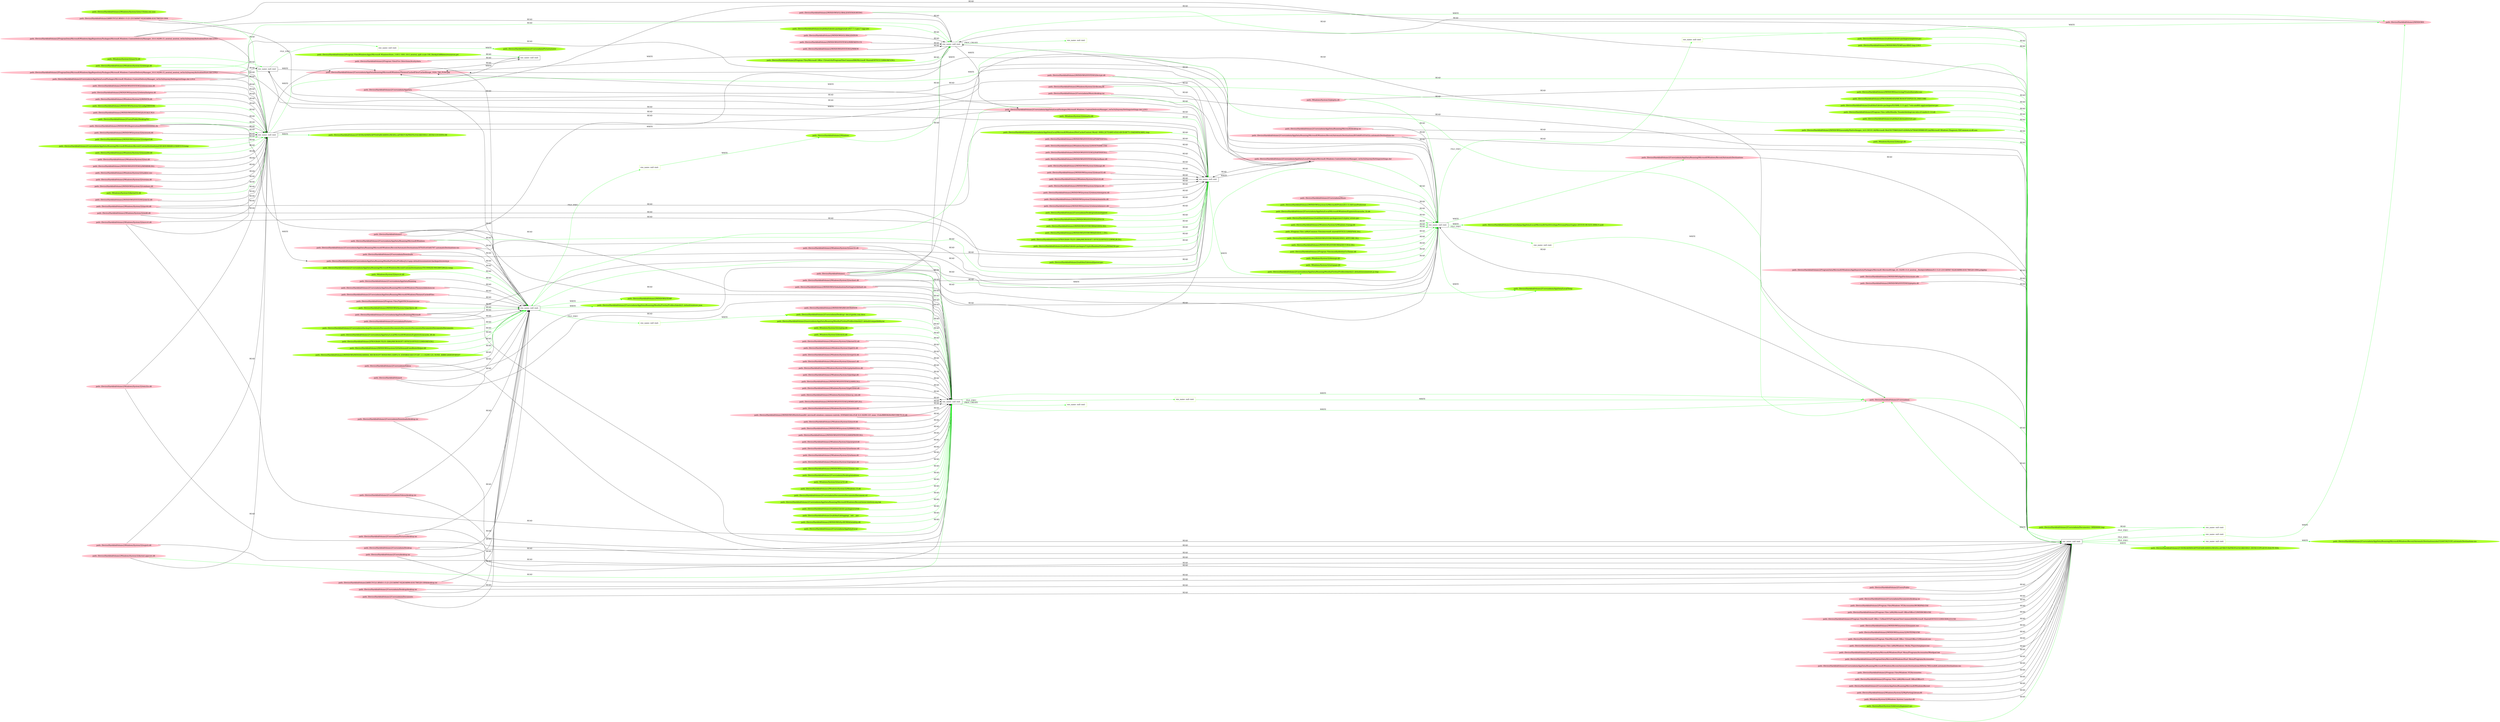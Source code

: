 digraph {
	rankdir=LR
	42 [label="exe_name: null cmd: " color=black shape=box style=solid]
	366 [label="exe_name: null cmd: " color=greenyellow shape=box style=solid]
	42 -> 366 [label=FILE_EXEC color=green]
	16 [label="exe_name: null cmd: " color=black shape=box style=solid]
	391 [label="exe_name: null cmd: " color=greenyellow shape=box style=solid]
	16 -> 391 [label=FILE_EXEC color=green]
	0 [label="exe_name: null cmd: " color=black shape=box style=solid]
	417 [label="exe_name: null cmd: " color=greenyellow shape=box style=solid]
	0 -> 417 [label=FILE_EXEC color=green]
	0 [label="exe_name: null cmd: " color=black shape=box style=solid]
	421 [label="exe_name: null cmd: " color=greenyellow shape=box style=solid]
	0 -> 421 [label=FILE_EXEC color=green]
	0 [label="exe_name: null cmd: " color=black shape=box style=solid]
	427 [label="exe_name: null cmd: " color=greenyellow shape=box style=solid]
	0 -> 427 [label=FILE_EXEC color=green]
	28 [label="exe_name: null cmd: " color=black shape=box style=solid]
	441 [label="exe_name: null cmd: " color=greenyellow shape=box style=solid]
	28 -> 441 [label=FILE_EXEC color=green]
	28 [label="exe_name: null cmd: " color=black shape=box style=solid]
	443 [label="exe_name: null cmd: " color=greenyellow shape=box style=solid]
	28 -> 443 [label=FILE_EXEC color=green]
	30 [label="exe_name: null cmd: " color=black shape=box style=solid]
	449 [label="exe_name: null cmd: " color=greenyellow shape=box style=solid]
	30 -> 449 [label=FILE_EXEC color=green]
	30 [label="exe_name: null cmd: " color=black shape=box style=solid]
	457 [label="exe_name: null cmd: " color=greenyellow shape=box style=solid]
	30 -> 457 [label=FILE_EXEC color=green]
	11 [label="exe_name: null cmd: " color=black shape=box style=solid]
	182 [label="path: /Device/HarddiskVolume2/Users/admin/AppData/Roaming/Mozilla/Firefox/Profiles/j1y1apqs.default/sessionstore-backups/recovery.js" color=pink shape=oval style=filled]
	11 -> 182 [label=WRITE color=black]
	121 [label="path: /Device/HarddiskVolume2/Program Files/Five Directions/Acuity/data" color=pink shape=oval style=filled]
	33 [label="exe_name: null cmd: " color=black shape=box style=solid]
	121 -> 33 [label=READ color=black]
	33 [label="exe_name: null cmd: " color=black shape=box style=solid]
	247 [label="path: /Device/HarddiskVolume2/Users/admin/AppData/Roaming/Microsoft/Windows/Themes/CachedFiles/CachedImage_1024_768_POS4.jpg" color=pink shape=oval style=filled]
	33 -> 247 [label=WRITE color=black]
	247 [label="path: /Device/HarddiskVolume2/Users/admin/AppData/Roaming/Microsoft/Windows/Themes/CachedFiles/CachedImage_1024_768_POS4.jpg" color=pink shape=oval style=filled]
	33 [label="exe_name: null cmd: " color=black shape=box style=solid]
	247 -> 33 [label=READ color=black]
	310 [label="path: /Device/HarddiskVolume2/Users/desktop.ini" color=pink shape=oval style=filled]
	28 [label="exe_name: null cmd: " color=black shape=box style=solid]
	310 -> 28 [label=READ color=black]
	270 [label="path: /Device/HarddiskVolume2/Users/admin/AppData" color=pink shape=oval style=filled]
	28 [label="exe_name: null cmd: " color=black shape=box style=solid]
	270 -> 28 [label=READ color=black]
	348 [label="path: /Device/HarddiskVolume2/Users/admin" color=pink shape=oval style=filled]
	0 [label="exe_name: null cmd: " color=black shape=box style=solid]
	348 -> 0 [label=READ color=green]
	216 [label="path: /Device/HarddiskVolume2/Users/admin/AppData/Roaming/Microsoft" color=pink shape=oval style=filled]
	28 [label="exe_name: null cmd: " color=black shape=box style=solid]
	216 -> 28 [label=READ color=black]
	298 [label="path: /Device/HarddiskVolume2/Users/admin/AppData/Roaming" color=pink shape=oval style=filled]
	28 [label="exe_name: null cmd: " color=black shape=box style=solid]
	298 -> 28 [label=READ color=black]
	274 [label="path: /Device/HarddiskVolume2/Users/admin/AppData/Roaming/Microsoft/Windows" color=pink shape=oval style=filled]
	28 [label="exe_name: null cmd: " color=black shape=box style=solid]
	274 -> 28 [label=READ color=black]
	92 [label="path: /Device/HarddiskVolume2/Users/admin/AppData/Roaming/Microsoft/Windows/Themes/slideshow.ini" color=pink shape=oval style=filled]
	28 [label="exe_name: null cmd: " color=black shape=box style=solid]
	92 -> 28 [label=READ color=black]
	286 [label="path: /Device/HarddiskVolume2/Users/admin/AppData/Roaming/Microsoft/Windows/Themes/CachedFiles" color=pink shape=oval style=filled]
	28 [label="exe_name: null cmd: " color=black shape=box style=solid]
	286 -> 28 [label=READ color=black]
	280 [label="path: /Device/HarddiskVolume2/$RECYCLE.BIN/S-1-5-21-231540947-922634896-4161786520-1004/desktop.ini" color=pink shape=oval style=filled]
	28 [label="exe_name: null cmd: " color=black shape=box style=solid]
	280 -> 28 [label=READ color=black]
	182 [label="path: /Device/HarddiskVolume2/Users/admin/AppData/Roaming/Mozilla/Firefox/Profiles/j1y1apqs.default/sessionstore-backups/recovery.js" color=pink shape=oval style=filled]
	28 [label="exe_name: null cmd: " color=black shape=box style=solid]
	182 -> 28 [label=READ color=black]
	247 [label="path: /Device/HarddiskVolume2/Users/admin/AppData/Roaming/Microsoft/Windows/Themes/CachedFiles/CachedImage_1024_768_POS4.jpg" color=pink shape=oval style=filled]
	28 [label="exe_name: null cmd: " color=black shape=box style=solid]
	247 -> 28 [label=READ color=black]
	169 [label="path: /Device/HarddiskVolume2/Program Files/TightVNC/tvnserver.exe" color=pink shape=oval style=filled]
	28 [label="exe_name: null cmd: " color=black shape=box style=solid]
	169 -> 28 [label=READ color=black]
	305 [label="path: /Device/HarddiskVolume2/Users/admin/AppData/Roaming/Microsoft/Windows/Recent/AutomaticDestinations/5f7b5f1e01b83767.automaticDestinations-ms" color=pink shape=oval style=filled]
	28 [label="exe_name: null cmd: " color=black shape=box style=solid]
	305 -> 28 [label=READ color=black]
	11 [label="exe_name: null cmd: " color=black shape=box style=solid]
	247 [label="path: /Device/HarddiskVolume2/Users/admin/AppData/Roaming/Microsoft/Windows/Themes/CachedFiles/CachedImage_1024_768_POS4.jpg" color=pink shape=oval style=filled]
	11 -> 247 [label=WRITE color=black]
	313 [label="path: /Device/HarddiskVolume2" color=pink shape=oval style=filled]
	30 [label="exe_name: null cmd: " color=black shape=box style=solid]
	313 -> 30 [label=READ color=black]
	348 [label="path: /Device/HarddiskVolume2/Users/admin" color=pink shape=oval style=filled]
	30 [label="exe_name: null cmd: " color=black shape=box style=solid]
	348 -> 30 [label=READ color=black]
	270 [label="path: /Device/HarddiskVolume2/Users/admin/AppData" color=pink shape=oval style=filled]
	30 [label="exe_name: null cmd: " color=black shape=box style=solid]
	270 -> 30 [label=READ color=black]
	213 [label="path: /Device/HarddiskVolume2/Users/admin/AppData/Roaming/Microsoft/desktop.ini" color=pink shape=oval style=filled]
	30 [label="exe_name: null cmd: " color=black shape=box style=solid]
	213 -> 30 [label=READ color=black]
	216 [label="path: /Device/HarddiskVolume2/Users/admin/AppData/Roaming/Microsoft" color=pink shape=oval style=filled]
	30 [label="exe_name: null cmd: " color=black shape=box style=solid]
	216 -> 30 [label=READ color=black]
	189 [label="path: /Device/HarddiskVolume2/$RECYCLE.BIN/S-1-5-21-231540947-922634896-4161786520-1004" color=pink shape=oval style=filled]
	30 [label="exe_name: null cmd: " color=black shape=box style=solid]
	189 -> 30 [label=READ color=black]
	208 [label="path: /Device/HarddiskVolume2/Users/admin/AppData/Roaming/Microsoft/Windows/Recent/AutomaticDestinations/f01b4d95cf55d32a.automaticDestinations-ms" color=pink shape=oval style=filled]
	30 [label="exe_name: null cmd: " color=black shape=box style=solid]
	208 -> 30 [label=READ color=black]
	162 [label="path: /Device/HarddiskVolume2/Users/admin/Downloads" color=pink shape=oval style=filled]
	30 [label="exe_name: null cmd: " color=black shape=box style=solid]
	162 -> 30 [label=READ color=black]
	350 [label="path: /Device/HarddiskVolume2/Users/admin/Videos" color=pink shape=oval style=filled]
	30 [label="exe_name: null cmd: " color=black shape=box style=solid]
	350 -> 30 [label=READ color=black]
	294 [label="path: /Device/HarddiskVolume2/Users/admin/Music" color=pink shape=oval style=filled]
	30 [label="exe_name: null cmd: " color=black shape=box style=solid]
	294 -> 30 [label=READ color=black]
	305 [label="path: /Device/HarddiskVolume2/Users/admin/AppData/Roaming/Microsoft/Windows/Recent/AutomaticDestinations/5f7b5f1e01b83767.automaticDestinations-ms" color=pink shape=oval style=filled]
	30 [label="exe_name: null cmd: " color=black shape=box style=solid]
	305 -> 30 [label=READ color=black]
	30 [label="exe_name: null cmd: " color=black shape=box style=solid]
	247 [label="path: /Device/HarddiskVolume2/Users/admin/AppData/Roaming/Microsoft/Windows/Themes/CachedFiles/CachedImage_1024_768_POS4.jpg" color=pink shape=oval style=filled]
	30 -> 247 [label=WRITE color=black]
	38 [label="exe_name: null cmd: " color=black shape=box style=solid]
	247 [label="path: /Device/HarddiskVolume2/Users/admin/AppData/Roaming/Microsoft/Windows/Themes/CachedFiles/CachedImage_1024_768_POS4.jpg" color=pink shape=oval style=filled]
	38 -> 247 [label=WRITE color=black]
	13 [label="exe_name: null cmd: " color=black shape=box style=solid]
	247 [label="path: /Device/HarddiskVolume2/Users/admin/AppData/Roaming/Microsoft/Windows/Themes/CachedFiles/CachedImage_1024_768_POS4.jpg" color=pink shape=oval style=filled]
	13 -> 247 [label=WRITE color=black]
	17 [label="path: /Device/HarddiskVolume2/ProgramData/Microsoft/Windows/AppRepository/Packages/Microsoft.MicrosoftEdge_41.16299.15.0_neutral__8wekyb3d8bbwe/S-1-5-21-231540947-922634896-4161786520-1004.pckgdep" color=pink shape=oval style=filled]
	0 [label="exe_name: null cmd: " color=black shape=box style=solid]
	17 -> 0 [label=READ color=black]
	48 [label="path: /Device/HarddiskVolume2/WINDOWS/AppPatch/sysmain.sdb" color=pink shape=oval style=filled]
	0 [label="exe_name: null cmd: " color=black shape=box style=solid]
	48 -> 0 [label=READ color=black]
	128 [label="path: /Device/HarddiskVolume2/WINDOWS/SYSTEM32/ploptin.dll" color=pink shape=oval style=filled]
	0 [label="exe_name: null cmd: " color=black shape=box style=solid]
	128 -> 0 [label=READ color=black]
	3 [label="path: /Windows/System32/ploptin.dll" color=pink shape=oval style=filled]
	0 [label="exe_name: null cmd: " color=black shape=box style=solid]
	3 -> 0 [label=READ color=black]
	307 [label="path: /Device/HarddiskVolume1" color=pink shape=oval style=filled]
	13 [label="exe_name: null cmd: " color=black shape=box style=solid]
	307 -> 13 [label=READ color=black]
	313 [label="path: /Device/HarddiskVolume2" color=pink shape=oval style=filled]
	13 [label="exe_name: null cmd: " color=black shape=box style=solid]
	313 -> 13 [label=READ color=black]
	202 [label="path: /Device/HarddiskVolume2/WINDOWS" color=pink shape=oval style=filled]
	13 [label="exe_name: null cmd: " color=black shape=box style=solid]
	202 -> 13 [label=READ color=black]
	91 [label="path: /Device/HarddiskVolume2/WINDOWS/SYSTEM32/PNRPNSP.DLL" color=pink shape=oval style=filled]
	38 [label="exe_name: null cmd: " color=black shape=box style=solid]
	91 -> 38 [label=READ color=black]
	58 [label="path: /Device/HarddiskVolume2/Windows/System32/HOSTNAME.EXE" color=pink shape=oval style=filled]
	38 [label="exe_name: null cmd: " color=black shape=box style=solid]
	58 -> 38 [label=READ color=black]
	60 [label="path: /Device/HarddiskVolume2/WINDOWS/system32/mswsock.dll" color=pink shape=oval style=filled]
	11 [label="exe_name: null cmd: " color=black shape=box style=solid]
	60 -> 11 [label=READ color=black]
	83 [label="path: /Device/HarddiskVolume2/WINDOWS/SYSTEM32/NAPINSP.DLL" color=pink shape=oval style=filled]
	38 [label="exe_name: null cmd: " color=black shape=box style=solid]
	83 -> 38 [label=READ color=black]
	179 [label="path: /Device/HarddiskVolume2/WINDOWS/SYSTEM32/LOCALE.NLS" color=pink shape=oval style=filled]
	11 [label="exe_name: null cmd: " color=black shape=box style=solid]
	179 -> 11 [label=READ color=black]
	188 [label="path: /Device/HarddiskVolume2/WINDOWS/SYSTEM32/kernelbase.dll" color=pink shape=oval style=filled]
	38 [label="exe_name: null cmd: " color=black shape=box style=solid]
	188 -> 38 [label=READ color=black]
	195 [label="path: /Device/HarddiskVolume2/Windows/System32/rpcrt4.dll" color=pink shape=oval style=filled]
	38 [label="exe_name: null cmd: " color=black shape=box style=solid]
	195 -> 38 [label=READ color=black]
	299 [label="path: /Device/HarddiskVolume2/Windows/System32/msvcrt.dll" color=pink shape=oval style=filled]
	38 [label="exe_name: null cmd: " color=black shape=box style=solid]
	299 -> 38 [label=READ color=black]
	337 [label="path: /Device/HarddiskVolume2/Windows/System32/ntdll.dll" color=pink shape=oval style=filled]
	11 [label="exe_name: null cmd: " color=black shape=box style=solid]
	337 -> 11 [label=READ color=black]
	55 [label="path: /Device/HarddiskVolume2/Windows/System32/nsi.dll" color=pink shape=oval style=filled]
	11 [label="exe_name: null cmd: " color=black shape=box style=solid]
	55 -> 11 [label=READ color=black]
	57 [label="path: /Device/HarddiskVolume2/WINDOWS/SYSTEM32/WINRNR.DLL" color=pink shape=oval style=filled]
	11 [label="exe_name: null cmd: " color=black shape=box style=solid]
	57 -> 11 [label=READ color=black]
	78 [label="path: /Device/HarddiskVolume2/WINDOWS/System32/dnsapi.dll" color=pink shape=oval style=filled]
	38 [label="exe_name: null cmd: " color=black shape=box style=solid]
	78 -> 38 [label=READ color=black]
	125 [label="path: /Device/HarddiskVolume2/WINDOWS/GLOBALIZATION" color=pink shape=oval style=filled]
	13 [label="exe_name: null cmd: " color=black shape=box style=solid]
	125 -> 13 [label=READ color=black]
	153 [label="path: /Device/HarddiskVolume2/WINDOWS/GLOBALIZATION/SORTING" color=pink shape=oval style=filled]
	13 [label="exe_name: null cmd: " color=black shape=box style=solid]
	153 -> 13 [label=READ color=black]
	265 [label="path: /Device/HarddiskVolume2/WINDOWS/REGISTRATION" color=pink shape=oval style=filled]
	16 [label="exe_name: null cmd: " color=black shape=box style=solid]
	265 -> 16 [label=READ color=green]
	139 [label="path: /Device/HarddiskVolume2/WINDOWS/SYSTEM32/WBEM/EN-US" color=pink shape=oval style=filled]
	13 [label="exe_name: null cmd: " color=black shape=box style=solid]
	139 -> 13 [label=READ color=black]
	155 [label="path: /Device/HarddiskVolume2/WINDOWS/SYSTEM32/WBEM" color=pink shape=oval style=filled]
	13 [label="exe_name: null cmd: " color=black shape=box style=solid]
	155 -> 13 [label=READ color=black]
	10 [label="path: /Device/HarddiskVolume2/Windows/System32/tasklist.exe" color=pink shape=oval style=filled]
	11 [label="exe_name: null cmd: " color=black shape=box style=solid]
	10 -> 11 [label=READ color=black]
	337 [label="path: /Device/HarddiskVolume2/Windows/System32/ntdll.dll" color=pink shape=oval style=filled]
	38 [label="exe_name: null cmd: " color=black shape=box style=solid]
	337 -> 38 [label=READ color=black]
	167 [label="path: /Device/HarddiskVolume2/Windows/System32/user32.dll" color=pink shape=oval style=filled]
	38 [label="exe_name: null cmd: " color=black shape=box style=solid]
	167 -> 38 [label=READ color=black]
	193 [label="path: /Device/HarddiskVolume2/Windows/System32/sechost.dll" color=pink shape=oval style=filled]
	38 [label="exe_name: null cmd: " color=black shape=box style=solid]
	193 -> 38 [label=READ color=black]
	195 [label="path: /Device/HarddiskVolume2/Windows/System32/rpcrt4.dll" color=pink shape=oval style=filled]
	11 [label="exe_name: null cmd: " color=black shape=box style=solid]
	195 -> 11 [label=READ color=black]
	299 [label="path: /Device/HarddiskVolume2/Windows/System32/msvcrt.dll" color=pink shape=oval style=filled]
	11 [label="exe_name: null cmd: " color=black shape=box style=solid]
	299 -> 11 [label=READ color=black]
	44 [label="path: /Device/HarddiskVolume2/WINDOWS/system32/oleaut32.dll" color=pink shape=oval style=filled]
	38 [label="exe_name: null cmd: " color=black shape=box style=solid]
	44 -> 38 [label=READ color=black]
	329 [label="path: /Device/HarddiskVolume2/Windows/System32/win32u.dll" color=pink shape=oval style=filled]
	11 [label="exe_name: null cmd: " color=black shape=box style=solid]
	329 -> 11 [label=READ color=black]
	73 [label="path: /Device/HarddiskVolume2/Windows/System32/version.dll" color=pink shape=oval style=filled]
	11 [label="exe_name: null cmd: " color=black shape=box style=solid]
	73 -> 11 [label=READ color=black]
	302 [label="path: /Device/HarddiskVolume2/WINDOWS/system32/combase.dll" color=pink shape=oval style=filled]
	11 [label="exe_name: null cmd: " color=black shape=box style=solid]
	302 -> 11 [label=READ color=black]
	370 [label="path: /Device/HarddiskVolume2/Windows/System32/shlwapi.dll" color=greenyellow shape=oval style=filled]
	13 [label="exe_name: null cmd: " color=black shape=box style=solid]
	370 -> 13 [label=READ color=green]
	94 [label="path: /Device/HarddiskVolume2/Windows/System32/srvcli.dll" color=pink shape=oval style=filled]
	38 [label="exe_name: null cmd: " color=black shape=box style=solid]
	94 -> 38 [label=READ color=black]
	101 [label="path: /Device/HarddiskVolume2/WINDOWS/system32/rpcss.dll" color=pink shape=oval style=filled]
	38 [label="exe_name: null cmd: " color=black shape=box style=solid]
	101 -> 38 [label=READ color=black]
	327 [label="path: /Device/HarddiskVolume2/Windows/System32/sspicli.dll" color=pink shape=oval style=filled]
	11 [label="exe_name: null cmd: " color=black shape=box style=solid]
	327 -> 11 [label=READ color=black]
	332 [label="path: /Device/HarddiskVolume2/WINDOWS/SYSTEM32/ole32.dll" color=pink shape=oval style=filled]
	11 [label="exe_name: null cmd: " color=black shape=box style=solid]
	332 -> 11 [label=READ color=black]
	335 [label="path: /Device/HarddiskVolume2/WINDOWS/Globalization/Sorting/sortdefault.nls" color=pink shape=oval style=filled]
	38 [label="exe_name: null cmd: " color=black shape=box style=solid]
	335 -> 38 [label=READ color=black]
	98 [label="path: /Device/HarddiskVolume2/WINDOWS/system32/wbem/wbemprox.dll" color=pink shape=oval style=filled]
	38 [label="exe_name: null cmd: " color=black shape=box style=solid]
	98 -> 38 [label=READ color=black]
	8 [label="path: /Device/HarddiskVolume2/Windows/System32/kernel.appcore.dll" color=pink shape=oval style=filled]
	11 [label="exe_name: null cmd: " color=black shape=box style=solid]
	8 -> 11 [label=READ color=black]
	35 [label="path: /Device/HarddiskVolume2/WINDOWS/SYSTEM32/wbemcomn.dll" color=pink shape=oval style=filled]
	11 [label="exe_name: null cmd: " color=black shape=box style=solid]
	35 -> 11 [label=READ color=black]
	61 [label="path: /Device/HarddiskVolume2/WINDOWS/SYSTEM32/bcrypt.dll" color=pink shape=oval style=filled]
	38 [label="exe_name: null cmd: " color=black shape=box style=solid]
	61 -> 38 [label=READ color=black]
	80 [label="path: /Device/HarddiskVolume2/Windows/System32/clbcatq.dll" color=pink shape=oval style=filled]
	0 [label="exe_name: null cmd: " color=black shape=box style=solid]
	80 -> 0 [label=READ color=green]
	80 [label="path: /Device/HarddiskVolume2/Windows/System32/clbcatq.dll" color=pink shape=oval style=filled]
	38 [label="exe_name: null cmd: " color=black shape=box style=solid]
	80 -> 38 [label=READ color=black]
	325 [label="path: /Device/HarddiskVolume2/WINDOWS/Registration/R00000000000d.clb" color=pink shape=oval style=filled]
	11 [label="exe_name: null cmd: " color=black shape=box style=solid]
	325 -> 11 [label=READ color=black]
	36 [label="path: /Device/HarddiskVolume2/WINDOWS/system32/wbem/wmiutils.dll" color=pink shape=oval style=filled]
	38 [label="exe_name: null cmd: " color=black shape=box style=solid]
	36 -> 38 [label=READ color=black]
	40 [label="path: /Device/HarddiskVolume2/WINDOWS/system32/wbem/wbemsvc.dll" color=pink shape=oval style=filled]
	38 [label="exe_name: null cmd: " color=black shape=box style=solid]
	40 -> 38 [label=READ color=black]
	71 [label="path: /Device/HarddiskVolume2/WINDOWS/system32/wbem/fastprox.dll" color=pink shape=oval style=filled]
	11 [label="exe_name: null cmd: " color=black shape=box style=solid]
	71 -> 11 [label=READ color=black]
	174 [label="path: /Device/HarddiskVolume2/Windows/System32/WINSTA.dll" color=pink shape=oval style=filled]
	11 [label="exe_name: null cmd: " color=black shape=box style=solid]
	174 -> 11 [label=READ color=black]
	276 [label="path: /Device/HarddiskVolume2/ProgramData/Microsoft/Windows/AppRepository/Packages/Microsoft.Windows.ContentDeliveryManager_10.0.16299.15_neutral_neutral_cw5n1h2txyewy/ActivationStore.dat.LOG1" color=pink shape=oval style=filled]
	11 [label="exe_name: null cmd: " color=black shape=box style=solid]
	276 -> 11 [label=READ color=black]
	11 [label="exe_name: null cmd: " color=black shape=box style=solid]
	225 [label="path: /Device/HarddiskVolume2/Users/admin/AppData/Local/Packages/Microsoft.Windows.ContentDeliveryManager_cw5n1h2txyewy/Settings/settings.dat.LOG1" color=pink shape=oval style=filled]
	11 -> 225 [label=WRITE color=black]
	262 [label="path: /Device/HarddiskVolume2/ProgramData/Microsoft/Windows/AppRepository/Packages/Microsoft.Windows.ContentDeliveryManager_10.0.16299.15_neutral_neutral_cw5n1h2txyewy/ActivationStore.dat.LOG2" color=pink shape=oval style=filled]
	11 [label="exe_name: null cmd: " color=black shape=box style=solid]
	262 -> 11 [label=READ color=black]
	11 [label="exe_name: null cmd: " color=black shape=box style=solid]
	233 [label="path: /Device/HarddiskVolume2/Users/admin/AppData/Local/Packages/Microsoft.Windows.ContentDeliveryManager_cw5n1h2txyewy/Settings/settings.dat" color=pink shape=oval style=filled]
	11 -> 233 [label=WRITE color=black]
	233 [label="path: /Device/HarddiskVolume2/Users/admin/AppData/Local/Packages/Microsoft.Windows.ContentDeliveryManager_cw5n1h2txyewy/Settings/settings.dat" color=pink shape=oval style=filled]
	30 [label="exe_name: null cmd: " color=black shape=box style=solid]
	233 -> 30 [label=READ color=green]
	241 [label="path: /Device/HarddiskVolume2/Users/admin/AppData/Local/Packages/Microsoft.Windows.ContentDeliveryManager_cw5n1h2txyewy/Settings/settings.dat.LOG2" color=pink shape=oval style=filled]
	11 [label="exe_name: null cmd: " color=black shape=box style=solid]
	241 -> 11 [label=READ color=black]
	399 [label="path: /Windows/System32/cryptsp.dll" color=greenyellow shape=oval style=filled]
	16 [label="exe_name: null cmd: " color=black shape=box style=solid]
	399 -> 16 [label=READ color=green]
	262 [label="path: /Device/HarddiskVolume2/ProgramData/Microsoft/Windows/AppRepository/Packages/Microsoft.Windows.ContentDeliveryManager_10.0.16299.15_neutral_neutral_cw5n1h2txyewy/ActivationStore.dat.LOG2" color=pink shape=oval style=filled]
	38 [label="exe_name: null cmd: " color=black shape=box style=solid]
	262 -> 38 [label=READ color=black]
	225 [label="path: /Device/HarddiskVolume2/Users/admin/AppData/Local/Packages/Microsoft.Windows.ContentDeliveryManager_cw5n1h2txyewy/Settings/settings.dat.LOG1" color=pink shape=oval style=filled]
	38 [label="exe_name: null cmd: " color=black shape=box style=solid]
	225 -> 38 [label=READ color=black]
	225 [label="path: /Device/HarddiskVolume2/Users/admin/AppData/Local/Packages/Microsoft.Windows.ContentDeliveryManager_cw5n1h2txyewy/Settings/settings.dat.LOG1" color=pink shape=oval style=filled]
	28 [label="exe_name: null cmd: " color=black shape=box style=solid]
	225 -> 28 [label=READ color=green]
	38 [label="exe_name: null cmd: " color=black shape=box style=solid]
	233 [label="path: /Device/HarddiskVolume2/Users/admin/AppData/Local/Packages/Microsoft.Windows.ContentDeliveryManager_cw5n1h2txyewy/Settings/settings.dat" color=pink shape=oval style=filled]
	38 -> 233 [label=WRITE color=black]
	233 [label="path: /Device/HarddiskVolume2/Users/admin/AppData/Local/Packages/Microsoft.Windows.ContentDeliveryManager_cw5n1h2txyewy/Settings/settings.dat" color=pink shape=oval style=filled]
	38 [label="exe_name: null cmd: " color=black shape=box style=solid]
	233 -> 38 [label=READ color=black]
	452 [label="path: /Device/HarddiskVolume2/WINDOWS/system32/Microsoft/Protect/S-1-5-18/User/Preferred" color=greenyellow shape=oval style=filled]
	30 [label="exe_name: null cmd: " color=black shape=box style=solid]
	452 -> 30 [label=READ color=green]
	13 [label="exe_name: null cmd: " color=black shape=box style=solid]
	225 [label="path: /Device/HarddiskVolume2/Users/admin/AppData/Local/Packages/Microsoft.Windows.ContentDeliveryManager_cw5n1h2txyewy/Settings/settings.dat.LOG1" color=pink shape=oval style=filled]
	13 -> 225 [label=WRITE color=black]
	262 [label="path: /Device/HarddiskVolume2/ProgramData/Microsoft/Windows/AppRepository/Packages/Microsoft.Windows.ContentDeliveryManager_10.0.16299.15_neutral_neutral_cw5n1h2txyewy/ActivationStore.dat.LOG2" color=pink shape=oval style=filled]
	13 [label="exe_name: null cmd: " color=black shape=box style=solid]
	262 -> 13 [label=READ color=black]
	276 [label="path: /Device/HarddiskVolume2/ProgramData/Microsoft/Windows/AppRepository/Packages/Microsoft.Windows.ContentDeliveryManager_10.0.16299.15_neutral_neutral_cw5n1h2txyewy/ActivationStore.dat.LOG1" color=pink shape=oval style=filled]
	13 [label="exe_name: null cmd: " color=black shape=box style=solid]
	276 -> 13 [label=READ color=black]
	233 [label="path: /Device/HarddiskVolume2/Users/admin/AppData/Local/Packages/Microsoft.Windows.ContentDeliveryManager_cw5n1h2txyewy/Settings/settings.dat" color=pink shape=oval style=filled]
	13 [label="exe_name: null cmd: " color=black shape=box style=solid]
	233 -> 13 [label=READ color=black]
	389 [label="path: /Windows/System32/browcli.dll" color=greenyellow shape=oval style=filled]
	16 [label="exe_name: null cmd: " color=black shape=box style=solid]
	389 -> 16 [label=READ color=green]
	440 [label="path: /Device/HarddiskVolume2/WINDOWS/System32/perfproc.dll" color=greenyellow shape=oval style=filled]
	28 [label="exe_name: null cmd: " color=black shape=box style=solid]
	440 -> 28 [label=READ color=green]
	175 [label="path: /Device/HarddiskVolume4" color=pink shape=oval style=filled]
	28 [label="exe_name: null cmd: " color=black shape=box style=solid]
	175 -> 28 [label=READ color=black]
	307 [label="path: /Device/HarddiskVolume1" color=pink shape=oval style=filled]
	28 [label="exe_name: null cmd: " color=black shape=box style=solid]
	307 -> 28 [label=READ color=black]
	225 [label="path: /Device/HarddiskVolume2/Users/admin/AppData/Local/Packages/Microsoft.Windows.ContentDeliveryManager_cw5n1h2txyewy/Settings/settings.dat.LOG1" color=pink shape=oval style=filled]
	42 [label="exe_name: null cmd: " color=black shape=box style=solid]
	225 -> 42 [label=READ color=black]
	233 [label="path: /Device/HarddiskVolume2/Users/admin/AppData/Local/Packages/Microsoft.Windows.ContentDeliveryManager_cw5n1h2txyewy/Settings/settings.dat" color=pink shape=oval style=filled]
	42 [label="exe_name: null cmd: " color=black shape=box style=solid]
	233 -> 42 [label=READ color=black]
	241 [label="path: /Device/HarddiskVolume2/Users/admin/AppData/Local/Packages/Microsoft.Windows.ContentDeliveryManager_cw5n1h2txyewy/Settings/settings.dat.LOG2" color=pink shape=oval style=filled]
	42 [label="exe_name: null cmd: " color=black shape=box style=solid]
	241 -> 42 [label=READ color=black]
	282 [label="path: /Device/HarddiskVolume2/Users/admin/Desktop" color=pink shape=oval style=filled]
	28 [label="exe_name: null cmd: " color=black shape=box style=solid]
	282 -> 28 [label=READ color=black]
	211 [label="path: /Device/HarddiskVolume2/Users/admin/Desktop/desktop.ini" color=pink shape=oval style=filled]
	28 [label="exe_name: null cmd: " color=black shape=box style=solid]
	211 -> 28 [label=READ color=black]
	162 [label="path: /Device/HarddiskVolume2/Users/admin/Downloads" color=pink shape=oval style=filled]
	28 [label="exe_name: null cmd: " color=black shape=box style=solid]
	162 -> 28 [label=READ color=black]
	243 [label="path: /Device/HarddiskVolume2/Users/admin/Downloads/desktop.ini" color=pink shape=oval style=filled]
	28 [label="exe_name: null cmd: " color=black shape=box style=solid]
	243 -> 28 [label=READ color=black]
	350 [label="path: /Device/HarddiskVolume2/Users/admin/Videos" color=pink shape=oval style=filled]
	28 [label="exe_name: null cmd: " color=black shape=box style=solid]
	350 -> 28 [label=READ color=black]
	343 [label="path: /Device/HarddiskVolume2/Users/admin/Videos/desktop.ini" color=pink shape=oval style=filled]
	28 [label="exe_name: null cmd: " color=black shape=box style=solid]
	343 -> 28 [label=READ color=black]
	267 [label="path: /Device/HarddiskVolume2/Users/admin/Music/desktop.ini" color=pink shape=oval style=filled]
	38 [label="exe_name: null cmd: " color=black shape=box style=solid]
	267 -> 38 [label=READ color=green]
	204 [label="path: /Device/HarddiskVolume2/Users/admin/Pictures" color=pink shape=oval style=filled]
	28 [label="exe_name: null cmd: " color=black shape=box style=solid]
	204 -> 28 [label=READ color=black]
	288 [label="path: /Device/HarddiskVolume2/Users/admin/Pictures/desktop.ini" color=pink shape=oval style=filled]
	28 [label="exe_name: null cmd: " color=black shape=box style=solid]
	288 -> 28 [label=READ color=black]
	319 [label="path: /Device/HarddiskVolume2/Users/admin/Documents" color=pink shape=oval style=filled]
	28 [label="exe_name: null cmd: " color=black shape=box style=solid]
	319 -> 28 [label=READ color=black]
	435 [label="path: /Device/HarddiskVolume2/Users/admin/backup/Documents/Documents/Documents/Documents/Documents/Documents/Documents/Documents" color=greenyellow shape=oval style=filled]
	28 [label="exe_name: null cmd: " color=black shape=box style=solid]
	435 -> 28 [label=READ color=green]
	153 [label="path: /Device/HarddiskVolume2/WINDOWS/GLOBALIZATION/SORTING" color=pink shape=oval style=filled]
	0 [label="exe_name: null cmd: " color=black shape=box style=solid]
	153 -> 0 [label=READ color=green]
	321 [label="path: /Device/HarddiskVolume2/Windows/System32/kernel32.dll" color=pink shape=oval style=filled]
	16 [label="exe_name: null cmd: " color=black shape=box style=solid]
	321 -> 16 [label=READ color=black]
	167 [label="path: /Device/HarddiskVolume2/Windows/System32/user32.dll" color=pink shape=oval style=filled]
	16 [label="exe_name: null cmd: " color=black shape=box style=solid]
	167 -> 16 [label=READ color=black]
	172 [label="path: /Device/HarddiskVolume2/Windows/System32/gdi32full.dll" color=pink shape=oval style=filled]
	16 [label="exe_name: null cmd: " color=black shape=box style=solid]
	172 -> 16 [label=READ color=black]
	324 [label="path: /Device/HarddiskVolume2/Windows/System32/msvcp_win.dll" color=pink shape=oval style=filled]
	16 [label="exe_name: null cmd: " color=black shape=box style=solid]
	324 -> 16 [label=READ color=black]
	329 [label="path: /Device/HarddiskVolume2/Windows/System32/win32u.dll" color=pink shape=oval style=filled]
	16 [label="exe_name: null cmd: " color=black shape=box style=solid]
	329 -> 16 [label=READ color=black]
	346 [label="path: /Device/HarddiskVolume2/Windows/System32/gdi32.dll" color=pink shape=oval style=filled]
	16 [label="exe_name: null cmd: " color=black shape=box style=solid]
	346 -> 16 [label=READ color=black]
	132 [label="path: /Device/HarddiskVolume2/Windows/System32/crypt32.dll" color=pink shape=oval style=filled]
	16 [label="exe_name: null cmd: " color=black shape=box style=solid]
	132 -> 16 [label=READ color=black]
	74 [label="path: /Device/HarddiskVolume2/Windows/System32/msasn1.dll" color=pink shape=oval style=filled]
	16 [label="exe_name: null cmd: " color=black shape=box style=solid]
	74 -> 16 [label=READ color=black]
	299 [label="path: /Device/HarddiskVolume2/Windows/System32/msvcrt.dll" color=pink shape=oval style=filled]
	16 [label="exe_name: null cmd: " color=black shape=box style=solid]
	299 -> 16 [label=READ color=black]
	341 [label="path: /Device/HarddiskVolume2/Windows/System32/bcryptprimitives.dll" color=pink shape=oval style=filled]
	16 [label="exe_name: null cmd: " color=black shape=box style=solid]
	341 -> 16 [label=READ color=black]
	120 [label="path: /Device/HarddiskVolume2/Windows/System32/profapi.dll" color=pink shape=oval style=filled]
	16 [label="exe_name: null cmd: " color=black shape=box style=solid]
	120 -> 16 [label=READ color=black]
	31 [label="path: /Device/HarddiskVolume2/WINDOWS/SYSTEM32/AMSI.DLL" color=pink shape=oval style=filled]
	16 [label="exe_name: null cmd: " color=black shape=box style=solid]
	31 -> 16 [label=READ color=black]
	53 [label="path: /Device/HarddiskVolume2/WINDOWS/SYSTEM32/WMSGAPI.DLL" color=pink shape=oval style=filled]
	16 [label="exe_name: null cmd: " color=black shape=box style=solid]
	53 -> 16 [label=READ color=black]
	54 [label="path: /Device/HarddiskVolume2/Windows/System32/userenv.dll" color=pink shape=oval style=filled]
	16 [label="exe_name: null cmd: " color=black shape=box style=solid]
	54 -> 16 [label=READ color=black]
	193 [label="path: /Device/HarddiskVolume2/Windows/System32/sechost.dll" color=pink shape=oval style=filled]
	16 [label="exe_name: null cmd: " color=black shape=box style=solid]
	193 -> 16 [label=READ color=black]
	327 [label="path: /Device/HarddiskVolume2/Windows/System32/sspicli.dll" color=pink shape=oval style=filled]
	16 [label="exe_name: null cmd: " color=black shape=box style=solid]
	327 -> 16 [label=READ color=black]
	96 [label="path: /Device/HarddiskVolume2/WINDOWS/WinSxS/amd64_microsoft.windows.common-controls_6595b64144ccf1df_6.0.16299.125_none_15cbcf8893620c09/COMCTL32.dll" color=pink shape=oval style=filled]
	16 [label="exe_name: null cmd: " color=black shape=box style=solid]
	96 -> 16 [label=READ color=black]
	102 [label="path: /Device/HarddiskVolume2/Windows/System32/msctf.dll" color=pink shape=oval style=filled]
	16 [label="exe_name: null cmd: " color=black shape=box style=solid]
	102 -> 16 [label=READ color=black]
	333 [label="path: /Device/HarddiskVolume2/WINDOWS/system32/IMM32.DLL" color=pink shape=oval style=filled]
	16 [label="exe_name: null cmd: " color=black shape=box style=solid]
	333 -> 16 [label=READ color=black]
	27 [label="path: /Device/HarddiskVolume2/WINDOWS/SYSTEM32/AMSIPROXY.DLL" color=pink shape=oval style=filled]
	16 [label="exe_name: null cmd: " color=black shape=box style=solid]
	27 -> 16 [label=READ color=black]
	34 [label="path: /Device/HarddiskVolume2/Windows/System32/powrprof.dll" color=pink shape=oval style=filled]
	16 [label="exe_name: null cmd: " color=black shape=box style=solid]
	34 -> 16 [label=READ color=black]
	76 [label="path: /Device/HarddiskVolume2/Windows/System32/uxtheme.dll" color=pink shape=oval style=filled]
	16 [label="exe_name: null cmd: " color=black shape=box style=solid]
	76 -> 16 [label=READ color=black]
	325 [label="path: /Device/HarddiskVolume2/WINDOWS/Registration/R00000000000d.clb" color=pink shape=oval style=filled]
	16 [label="exe_name: null cmd: " color=black shape=box style=solid]
	325 -> 16 [label=READ color=black]
	335 [label="path: /Device/HarddiskVolume2/WINDOWS/Globalization/Sorting/sortdefault.nls" color=pink shape=oval style=filled]
	16 [label="exe_name: null cmd: " color=black shape=box style=solid]
	335 -> 16 [label=READ color=black]
	90 [label="path: /Device/HarddiskVolume2/Windows/System32/urlmon.dll" color=pink shape=oval style=filled]
	16 [label="exe_name: null cmd: " color=black shape=box style=solid]
	90 -> 16 [label=READ color=black]
	118 [label="path: /Device/HarddiskVolume2/Windows/System32/propsys.dll" color=pink shape=oval style=filled]
	16 [label="exe_name: null cmd: " color=black shape=box style=solid]
	118 -> 16 [label=READ color=black]
	42 [label="exe_name: null cmd: " color=black shape=box style=solid]
	247 [label="path: /Device/HarddiskVolume2/Users/admin/AppData/Roaming/Microsoft/Windows/Themes/CachedFiles/CachedImage_1024_768_POS4.jpg" color=pink shape=oval style=filled]
	42 -> 247 [label=WRITE color=black]
	395 [label="path: /Device/HarddiskVolume2/WINDOWS/system32/mmc.exe" color=greenyellow shape=oval style=filled]
	16 [label="exe_name: null cmd: " color=black shape=box style=solid]
	395 -> 16 [label=READ color=green]
	375 [label="path: /Device/HarddiskVolume2/WINDOWS/System32/config/DRIVERS" color=greenyellow shape=oval style=filled]
	11 [label="exe_name: null cmd: " color=black shape=box style=solid]
	375 -> 11 [label=READ color=green]
	313 [label="path: /Device/HarddiskVolume2" color=pink shape=oval style=filled]
	16 [label="exe_name: null cmd: " color=black shape=box style=solid]
	313 -> 16 [label=READ color=black]
	175 [label="path: /Device/HarddiskVolume4" color=pink shape=oval style=filled]
	16 [label="exe_name: null cmd: " color=black shape=box style=solid]
	175 -> 16 [label=READ color=black]
	265 [label="path: /Device/HarddiskVolume2/WINDOWS/REGISTRATION" color=pink shape=oval style=filled]
	16 [label="exe_name: null cmd: " color=black shape=box style=solid]
	265 -> 16 [label=READ color=black]
	307 [label="path: /Device/HarddiskVolume1" color=pink shape=oval style=filled]
	16 [label="exe_name: null cmd: " color=black shape=box style=solid]
	307 -> 16 [label=READ color=black]
	325 [label="path: /Device/HarddiskVolume2/WINDOWS/Registration/R00000000000d.clb" color=pink shape=oval style=filled]
	11 [label="exe_name: null cmd: " color=black shape=box style=solid]
	325 -> 11 [label=READ color=green]
	313 [label="path: /Device/HarddiskVolume2" color=pink shape=oval style=filled]
	0 [label="exe_name: null cmd: " color=black shape=box style=solid]
	313 -> 0 [label=READ color=black]
	313 [label="path: /Device/HarddiskVolume2" color=pink shape=oval style=filled]
	16 [label="exe_name: null cmd: " color=black shape=box style=solid]
	313 -> 16 [label=READ color=green]
	310 [label="path: /Device/HarddiskVolume2/Users/desktop.ini" color=pink shape=oval style=filled]
	0 [label="exe_name: null cmd: " color=black shape=box style=solid]
	310 -> 0 [label=READ color=black]
	270 [label="path: /Device/HarddiskVolume2/Users/admin/AppData" color=pink shape=oval style=filled]
	0 [label="exe_name: null cmd: " color=black shape=box style=solid]
	270 -> 0 [label=READ color=black]
	348 [label="path: /Device/HarddiskVolume2/Users/admin" color=pink shape=oval style=filled]
	0 [label="exe_name: null cmd: " color=black shape=box style=solid]
	348 -> 0 [label=READ color=black]
	213 [label="path: /Device/HarddiskVolume2/Users/admin/AppData/Roaming/Microsoft/desktop.ini" color=pink shape=oval style=filled]
	0 [label="exe_name: null cmd: " color=black shape=box style=solid]
	213 -> 0 [label=READ color=black]
	216 [label="path: /Device/HarddiskVolume2/Users/admin/AppData/Roaming/Microsoft" color=pink shape=oval style=filled]
	0 [label="exe_name: null cmd: " color=black shape=box style=solid]
	216 -> 0 [label=READ color=black]
	189 [label="path: /Device/HarddiskVolume2/$RECYCLE.BIN/S-1-5-21-231540947-922634896-4161786520-1004" color=pink shape=oval style=filled]
	0 [label="exe_name: null cmd: " color=black shape=box style=solid]
	189 -> 0 [label=READ color=black]
	280 [label="path: /Device/HarddiskVolume2/$RECYCLE.BIN/S-1-5-21-231540947-922634896-4161786520-1004/desktop.ini" color=pink shape=oval style=filled]
	0 [label="exe_name: null cmd: " color=black shape=box style=solid]
	280 -> 0 [label=READ color=black]
	219 [label="path: /Device/HarddiskVolume2/Users/Public" color=pink shape=oval style=filled]
	0 [label="exe_name: null cmd: " color=black shape=box style=solid]
	219 -> 0 [label=READ color=black]
	208 [label="path: /Device/HarddiskVolume2/Users/admin/AppData/Roaming/Microsoft/Windows/Recent/AutomaticDestinations/f01b4d95cf55d32a.automaticDestinations-ms" color=pink shape=oval style=filled]
	0 [label="exe_name: null cmd: " color=black shape=box style=solid]
	208 -> 0 [label=READ color=black]
	290 [label="path: /Device/HarddiskVolume2/Users/admin/AppData/Roaming/Microsoft/Windows/Recent/AutomaticDestinations" color=pink shape=oval style=filled]
	0 [label="exe_name: null cmd: " color=black shape=box style=solid]
	290 -> 0 [label=READ color=black]
	282 [label="path: /Device/HarddiskVolume2/Users/admin/Desktop" color=pink shape=oval style=filled]
	0 [label="exe_name: null cmd: " color=black shape=box style=solid]
	282 -> 0 [label=READ color=black]
	211 [label="path: /Device/HarddiskVolume2/Users/admin/Desktop/desktop.ini" color=pink shape=oval style=filled]
	0 [label="exe_name: null cmd: " color=black shape=box style=solid]
	211 -> 0 [label=READ color=black]
	243 [label="path: /Device/HarddiskVolume2/Users/admin/Downloads/desktop.ini" color=pink shape=oval style=filled]
	0 [label="exe_name: null cmd: " color=black shape=box style=solid]
	243 -> 0 [label=READ color=black]
	350 [label="path: /Device/HarddiskVolume2/Users/admin/Videos" color=pink shape=oval style=filled]
	0 [label="exe_name: null cmd: " color=black shape=box style=solid]
	350 -> 0 [label=READ color=black]
	343 [label="path: /Device/HarddiskVolume2/Users/admin/Videos/desktop.ini" color=pink shape=oval style=filled]
	0 [label="exe_name: null cmd: " color=black shape=box style=solid]
	343 -> 0 [label=READ color=black]
	267 [label="path: /Device/HarddiskVolume2/Users/admin/Music/desktop.ini" color=pink shape=oval style=filled]
	0 [label="exe_name: null cmd: " color=black shape=box style=solid]
	267 -> 0 [label=READ color=black]
	288 [label="path: /Device/HarddiskVolume2/Users/admin/Pictures/desktop.ini" color=pink shape=oval style=filled]
	0 [label="exe_name: null cmd: " color=black shape=box style=solid]
	288 -> 0 [label=READ color=black]
	319 [label="path: /Device/HarddiskVolume2/Users/admin/Documents" color=pink shape=oval style=filled]
	0 [label="exe_name: null cmd: " color=black shape=box style=solid]
	319 -> 0 [label=READ color=black]
	200 [label="path: /Device/HarddiskVolume2/Users/admin/Documents/desktop.ini" color=pink shape=oval style=filled]
	0 [label="exe_name: null cmd: " color=black shape=box style=solid]
	200 -> 0 [label=READ color=black]
	437 [label="path: /Device/HarddiskVolume2/Users/admin/AppData/Local/Microsoft/Windows/Explorer/iconcache_48.db" color=greenyellow shape=oval style=filled]
	28 [label="exe_name: null cmd: " color=black shape=box style=solid]
	437 -> 28 [label=READ color=green]
	360 [label="path: /Device/HarddiskVolume2/Users/admin/Desktop/unhomologized" color=greenyellow shape=oval style=filled]
	38 [label="exe_name: null cmd: " color=black shape=box style=solid]
	360 -> 38 [label=READ color=green]
	49 [label="path: /Device/HarddiskVolume2/Program Files/Windows NT/Accessories/WORDPAD.EXE" color=pink shape=oval style=filled]
	0 [label="exe_name: null cmd: " color=black shape=box style=solid]
	49 -> 0 [label=READ color=black]
	146 [label="path: /Device/HarddiskVolume2/Program Files (x86)/Microsoft Office/Office15/WINWORD.EXE" color=pink shape=oval style=filled]
	0 [label="exe_name: null cmd: " color=black shape=box style=solid]
	146 -> 0 [label=READ color=black]
	25 [label="path: /Device/HarddiskVolume2/Program Files/Microsoft Office 15/Root/VFS/ProgramFilesCommonX64/Microsoft Shared/OFFICE15/MSOXMLED.EXE" color=pink shape=oval style=filled]
	0 [label="exe_name: null cmd: " color=black shape=box style=solid]
	25 -> 0 [label=READ color=black]
	64 [label="path: /Device/HarddiskVolume2/WINDOWS/system32/mspaint.exe" color=pink shape=oval style=filled]
	0 [label="exe_name: null cmd: " color=black shape=box style=solid]
	64 -> 0 [label=READ color=black]
	18 [label="path: /Device/HarddiskVolume2/WINDOWS/system32/NOTEPAD.EXE" color=pink shape=oval style=filled]
	0 [label="exe_name: null cmd: " color=black shape=box style=solid]
	18 -> 0 [label=READ color=black]
	127 [label="path: /Device/HarddiskVolume2/Program Files/Microsoft Office 15/root/Office15/Winword.exe" color=pink shape=oval style=filled]
	0 [label="exe_name: null cmd: " color=black shape=box style=solid]
	127 -> 0 [label=READ color=black]
	106 [label="path: /Device/HarddiskVolume2/Program Files (x86)/Windows Media Player/wmplayer.exe" color=pink shape=oval style=filled]
	0 [label="exe_name: null cmd: " color=black shape=box style=solid]
	106 -> 0 [label=READ color=black]
	43 [label="path: /Device/HarddiskVolume2/ProgramData/Microsoft/Windows/Start Menu/Programs/Accessories/Wordpad.lnk" color=pink shape=oval style=filled]
	0 [label="exe_name: null cmd: " color=black shape=box style=solid]
	43 -> 0 [label=READ color=black]
	107 [label="path: /Device/HarddiskVolume2/ProgramData/Microsoft/Windows/Start Menu/Programs/Accessories" color=pink shape=oval style=filled]
	0 [label="exe_name: null cmd: " color=black shape=box style=solid]
	107 -> 0 [label=READ color=black]
	126 [label="path: /Device/HarddiskVolume2/Users/admin/AppData/Roaming/Microsoft/Windows/Recent/AutomaticDestinations/469e4a7982cea4d4.automaticDestinations-ms" color=pink shape=oval style=filled]
	0 [label="exe_name: null cmd: " color=black shape=box style=solid]
	126 -> 0 [label=READ color=black]
	85 [label="path: /Device/HarddiskVolume2/Program Files/Windows NT/Accessories" color=pink shape=oval style=filled]
	0 [label="exe_name: null cmd: " color=black shape=box style=solid]
	85 -> 0 [label=READ color=black]
	87 [label="path: /Device/HarddiskVolume2/Program Files (x86)/Microsoft Office/Office15" color=pink shape=oval style=filled]
	0 [label="exe_name: null cmd: " color=black shape=box style=solid]
	87 -> 0 [label=READ color=black]
	32 [label="path: /Device/HarddiskVolume2/Users/admin/AppData/Roaming/Microsoft/Windows/Recent" color=pink shape=oval style=filled]
	0 [label="exe_name: null cmd: " color=black shape=box style=solid]
	32 -> 0 [label=READ color=black]
	47 [label="path: /Device/HarddiskVolume2/Windows/System32/WpPortingLibrary.dll" color=pink shape=oval style=filled]
	0 [label="exe_name: null cmd: " color=black shape=box style=solid]
	47 -> 0 [label=READ color=black]
	109 [label="path: /Windows/System32/Windows.System.Launcher.dll" color=pink shape=oval style=filled]
	0 [label="exe_name: null cmd: " color=black shape=box style=solid]
	109 -> 0 [label=READ color=black]
	3 [label="path: /Windows/System32/ploptin.dll" color=pink shape=oval style=filled]
	30 [label="exe_name: null cmd: " color=black shape=box style=solid]
	3 -> 30 [label=READ color=green]
	362 [label="path: /Device/HarddiskVolume2/WINDOWS/SYSTEM32/EN-US" color=greenyellow shape=oval style=filled]
	38 [label="exe_name: null cmd: " color=black shape=box style=solid]
	362 -> 38 [label=READ color=green]
	189 [label="path: /Device/HarddiskVolume2/$RECYCLE.BIN/S-1-5-21-231540947-922634896-4161786520-1004" color=pink shape=oval style=filled]
	11 [label="exe_name: null cmd: " color=black shape=box style=solid]
	189 -> 11 [label=READ color=green]
	376 [label="path: /Device/HarddiskVolume2/Users/Public/Desktop/%1" color=greenyellow shape=oval style=filled]
	11 [label="exe_name: null cmd: " color=black shape=box style=solid]
	376 -> 11 [label=READ color=green]
	274 [label="path: /Device/HarddiskVolume2/Users/admin/AppData/Roaming/Microsoft/Windows" color=pink shape=oval style=filled]
	30 [label="exe_name: null cmd: " color=black shape=box style=solid]
	274 -> 30 [label=READ color=green]
	8 [label="path: /Device/HarddiskVolume2/Windows/System32/kernel.appcore.dll" color=pink shape=oval style=filled]
	16 [label="exe_name: null cmd: " color=black shape=box style=solid]
	8 -> 16 [label=READ color=green]
	456 [label="path: /Device/HarddiskVolume2/Users/admin/AppData/Local/Microsoft/Windows/Explorer/iconcache_32.db" color=greenyellow shape=oval style=filled]
	30 [label="exe_name: null cmd: " color=black shape=box style=solid]
	456 -> 30 [label=READ color=green]
	402 [label="path: /Device/HarddiskVolume2/Users/admin/Desktop/misdrove" color=greenyellow shape=oval style=filled]
	16 [label="exe_name: null cmd: " color=black shape=box style=solid]
	402 -> 16 [label=READ color=green]
	466 [label="path: /Device/HarddiskVolume2/Program Files/WindowsApps/Microsoft.WindowsStore_11811.1001.18.0_neutral_split.scale-100_8wekyb3d8bbwe/resources.pri" color=greenyellow shape=oval style=filled]
	33 [label="exe_name: null cmd: " color=black shape=box style=solid]
	466 -> 33 [label=READ color=green]
	361 [label="path: /Device/HarddiskVolume2/WINDOWS/SYSWOW64/GDI32.DLL" color=greenyellow shape=oval style=filled]
	38 [label="exe_name: null cmd: " color=black shape=box style=solid]
	361 -> 38 [label=READ color=green]
	365 [label="path: /Device/HarddiskVolume2/WINDOWS/SYSWOW64/D3D10_1.DLL" color=greenyellow shape=oval style=filled]
	38 [label="exe_name: null cmd: " color=black shape=box style=solid]
	365 -> 38 [label=READ color=green]
	358 [label="path: /Device/HarddiskVolume2/PROGRAM FILES (X86)/MICROSOFT OFFICE/OFFICE15/WWLIB.DLL" color=greenyellow shape=oval style=filled]
	38 [label="exe_name: null cmd: " color=black shape=box style=solid]
	358 -> 38 [label=READ color=green]
	431 [label="path: /Device/HarddiskVolume2/PROGRAM FILES (X86)/MICROSOFT OFFICE/OFFICE15/MSOHEV.DLL" color=greenyellow shape=oval style=filled]
	28 [label="exe_name: null cmd: " color=black shape=box style=solid]
	431 -> 28 [label=READ color=green]
	378 [label="path: /Device/HarddiskVolume2/WINDOWS/system32/usbperf.dll" color=greenyellow shape=oval style=filled]
	11 [label="exe_name: null cmd: " color=black shape=box style=solid]
	378 -> 11 [label=READ color=green]
	453 [label="path: /Device/HarddiskVolume2/salt/bin/Lib/site-packages/asn1crypto/_errors.pyc" color=greenyellow shape=oval style=filled]
	30 [label="exe_name: null cmd: " color=black shape=box style=solid]
	453 -> 30 [label=READ color=green]
	394 [label="path: /Windows/System32/secur32.dll" color=greenyellow shape=oval style=filled]
	16 [label="exe_name: null cmd: " color=black shape=box style=solid]
	394 -> 16 [label=READ color=green]
	436 [label="path: /Device/HarddiskVolume2/WINDOWS/system32/OnDemandConnRouteHelper.dll" color=greenyellow shape=oval style=filled]
	28 [label="exe_name: null cmd: " color=black shape=box style=solid]
	436 -> 28 [label=READ color=green]
	366 [label="exe_name: null cmd: " color=greenyellow shape=box style=solid]
	367 [label="path: /Device/HarddiskVolume2/Users/admin/Pictures/sorer" color=greenyellow shape=oval style=filled]
	366 -> 367 [label=WRITE color=green]
	406 [label="path: /Device/HarddiskVolume2/Windows/System32/Windows.UI.dll" color=greenyellow shape=oval style=filled]
	16 [label="exe_name: null cmd: " color=black shape=box style=solid]
	406 -> 16 [label=READ color=green]
	451 [label="path: /Device/HarddiskVolume2/Windows/System32/Windows.Energy.dll" color=greenyellow shape=oval style=filled]
	30 [label="exe_name: null cmd: " color=black shape=box style=solid]
	451 -> 30 [label=READ color=green]
	385 [label="path: /Device/HarddiskVolume2/Program Files/Microsoft Office 15/root/vfs/ProgramFilesCommonX86/Microsoft Shared/OFFICE15/MSOXEV.DLL" color=greenyellow shape=oval style=filled]
	13 [label="exe_name: null cmd: " color=black shape=box style=solid]
	385 -> 13 [label=READ color=green]
	405 [label="path: /Device/HarddiskVolume2/Users/admin/Documents/Documents/Document.rtf" color=greenyellow shape=oval style=filled]
	16 [label="exe_name: null cmd: " color=black shape=box style=solid]
	405 -> 16 [label=READ color=green]
	30 [label="exe_name: null cmd: " color=black shape=box style=solid]
	445 [label="path: /Device/HarddiskVolume2/Users/admin/AppData/Local/Temp" color=greenyellow shape=oval style=filled]
	30 -> 445 [label=WRITE color=green]
	415 [label="path: /SystemRoot/System32/drivers/dxgmms2.sys" color=greenyellow shape=oval style=filled]
	0 [label="exe_name: null cmd: " color=black shape=box style=solid]
	415 -> 0 [label=READ color=green]
	424 [label="path: /Device/HarddiskVolume2/salt/bin/Lib/site-packages/zmq/error.pyc" color=greenyellow shape=oval style=filled]
	0 [label="exe_name: null cmd: " color=black shape=box style=solid]
	424 -> 0 [label=READ color=green]
	446 [label="path: /Program Files (x86)/Common Files/microsoft shared/OFFICE15/WXPNSE.DLL" color=greenyellow shape=oval style=filled]
	30 [label="exe_name: null cmd: " color=black shape=box style=solid]
	446 -> 30 [label=READ color=green]
	457 [label="exe_name: null cmd: " color=greenyellow shape=box style=solid]
	202 [label="path: /Device/HarddiskVolume2/WINDOWS" color=pink shape=oval style=filled]
	457 -> 202 [label=WRITE color=green]
	426 [label="path: /Device/HarddiskVolume2/WINDOWS/TEMP/amc4BA5.tmp.LOG1" color=greenyellow shape=oval style=filled]
	0 [label="exe_name: null cmd: " color=black shape=box style=solid]
	426 -> 0 [label=READ color=green]
	408 [label="path: /Windows/System32/dnsapi.dll" color=greenyellow shape=oval style=filled]
	0 [label="exe_name: null cmd: " color=black shape=box style=solid]
	408 -> 0 [label=READ color=green]
	13 [label="exe_name: null cmd: " color=black shape=box style=solid]
	202 [label="path: /Device/HarddiskVolume2/WINDOWS" color=pink shape=oval style=filled]
	13 -> 202 [label=WRITE color=green]
	391 [label="exe_name: null cmd: " color=greenyellow shape=box style=solid]
	348 [label="path: /Device/HarddiskVolume2/Users/admin" color=pink shape=oval style=filled]
	391 -> 348 [label=WRITE color=green]
	28 [label="exe_name: null cmd: " color=black shape=box style=solid]
	445 [label="path: /Device/HarddiskVolume2/Users/admin/AppData/Local/Temp" color=greenyellow shape=oval style=filled]
	28 -> 445 [label=WRITE color=green]
	388 [label="path: /Device/HarddiskVolume2/Users/admin/AppData/Roaming/Microsoft/Windows/Recent/www.txlottery.org.lnk" color=greenyellow shape=oval style=filled]
	16 [label="exe_name: null cmd: " color=black shape=box style=solid]
	388 -> 16 [label=READ color=green]
	411 [label="path: /Device/HarddiskVolume2/WINDOWS/servicing/TrustedInstaller.exe" color=greenyellow shape=oval style=filled]
	0 [label="exe_name: null cmd: " color=black shape=box style=solid]
	411 -> 0 [label=READ color=green]
	16 [label="exe_name: null cmd: " color=black shape=box style=solid]
	348 [label="path: /Device/HarddiskVolume2/Users/admin" color=pink shape=oval style=filled]
	16 -> 348 [label=WRITE color=green]
	464 [label="path: /Device/HarddiskVolume2/WINDOWS/SYSWOW64/KERNEL.APPCORE.DLL" color=greenyellow shape=oval style=filled]
	30 [label="exe_name: null cmd: " color=black shape=box style=solid]
	464 -> 30 [label=READ color=green]
	393 [label="path: /Device/HarddiskVolume2/salt/bin/Lib/site-packages/certifi" color=greenyellow shape=oval style=filled]
	16 [label="exe_name: null cmd: " color=black shape=box style=solid]
	393 -> 16 [label=READ color=green]
	418 [label="path: /Device/HarddiskVolume2/Users/admin/Documents/~WRD0000.tmp" color=greenyellow shape=oval style=filled]
	417 [label="exe_name: null cmd: " color=greenyellow shape=box style=solid]
	418 -> 417 [label=READ color=green]
	30 [label="exe_name: null cmd: " color=black shape=box style=solid]
	461 [label="path: /Device/HarddiskVolume2/Users/darpa/AppData/Local/Microsoft/OneDrive/logs/Personal/SyncEngine-2019-05-08.0255.8064.9.aodl" color=greenyellow shape=oval style=filled]
	30 -> 461 [label=WRITE color=green]
	438 [label="path: /Device/HarddiskVolume2/WINDOWS/WINSXS/AMD64_MICROSOFT.WINDOWS.GDIPLUS_6595B64144CCF1DF_1.1.16299.125_NONE_46B6C26DEDF485D7" color=greenyellow shape=oval style=filled]
	28 [label="exe_name: null cmd: " color=black shape=box style=solid]
	438 -> 28 [label=READ color=green]
	372 [label="path: /Device/HarddiskVolume2/Users/admin/AppData/Roaming/Microsoft/Windows/Recent/CustomDestinations/LWGK9GM84BG23XI9FEVV.temp" color=greenyellow shape=oval style=filled]
	11 [label="exe_name: null cmd: " color=black shape=box style=solid]
	372 -> 11 [label=READ color=green]
	313 [label="path: /Device/HarddiskVolume2" color=pink shape=oval style=filled]
	16 [label="exe_name: null cmd: " color=black shape=box style=solid]
	313 -> 16 [label=READ color=green]
	0 [label="exe_name: null cmd: " color=black shape=box style=solid]
	409 [label="path: /Device/HarddiskVolume2/USERS/ADMIN/APPDATA/ROAMING/MOZILLA/FIREFOX/PROFILES/LXKEHH21.DEFAULT/PLACES.SQLITE-WAL" color=greenyellow shape=oval style=filled]
	0 -> 409 [label=WRITE color=green]
	434 [label="path: /Device/HarddiskVolume2/Users/admin/AppData/Roaming/Microsoft/Windows/Recent/CustomDestinations/TSU0N92XU9SGXWT29G22.temp" color=greenyellow shape=oval style=filled]
	28 [label="exe_name: null cmd: " color=black shape=box style=solid]
	434 -> 28 [label=READ color=green]
	425 [label="path: /Device/HarddiskVolume2/PROGRAMDATA/MICROSOFT/SPEECH_ONECORE" color=greenyellow shape=oval style=filled]
	0 [label="exe_name: null cmd: " color=black shape=box style=solid]
	425 -> 0 [label=READ color=green]
	454 [label="path: /Device/HarddiskVolume2/WINDOWS/SYSWOW64/SECUR32.DLL" color=greenyellow shape=oval style=filled]
	30 [label="exe_name: null cmd: " color=black shape=box style=solid]
	454 -> 30 [label=READ color=green]
	357 [label="path: /Device/HarddiskVolume2/salt/bin/Lib/site-packages/Crypto/Random/Fortuna/SHAd256.pyc" color=greenyellow shape=oval style=filled]
	38 [label="exe_name: null cmd: " color=black shape=box style=solid]
	357 -> 38 [label=READ color=green]
	414 [label="path: /Device/HarddiskVolume2/salt/bin/Lib/site-packages/PyYAML-3.11-py2.7-win-amd64.egg/yaml/parser.pyc" color=greenyellow shape=oval style=filled]
	0 [label="exe_name: null cmd: " color=black shape=box style=solid]
	414 -> 0 [label=READ color=green]
	364 [label="path: /Device/HarddiskVolume2/salt/bin/Lib/email/parser.pyc" color=greenyellow shape=oval style=filled]
	38 [label="exe_name: null cmd: " color=black shape=box style=solid]
	364 -> 38 [label=READ color=green]
	383 [label="path: /Device/HarddiskVolume2/salt/bin/Lib/site-packages/salt-2017.7.1-py2.7.egg-info" color=greenyellow shape=oval style=filled]
	13 [label="exe_name: null cmd: " color=black shape=box style=solid]
	383 -> 13 [label=READ color=green]
	28 [label="exe_name: null cmd: " color=black shape=box style=solid]
	432 [label="path: /Device/HarddiskVolume2/WINDOWS/TEMP" color=greenyellow shape=oval style=filled]
	28 -> 432 [label=WRITE color=green]
	370 [label="path: /Device/HarddiskVolume2/Windows/System32/shlwapi.dll" color=greenyellow shape=oval style=filled]
	11 [label="exe_name: null cmd: " color=black shape=box style=solid]
	370 -> 11 [label=READ color=green]
	423 [label="path: /Device/HarddiskVolume2/Program Files (x86)/Mozilla Thunderbird/api-ms-win-crt-math-l1-1-0.dll" color=greenyellow shape=oval style=filled]
	0 [label="exe_name: null cmd: " color=black shape=box style=solid]
	423 -> 0 [label=READ color=green]
	368 [label="path: /Windows/System32/user32.dll" color=greenyellow shape=oval style=filled]
	42 [label="exe_name: null cmd: " color=black shape=box style=solid]
	368 -> 42 [label=READ color=green]
	463 [label="path: /Device/HarddiskVolume2/Program Files/mozilla/firefox/UxTheme.dll" color=greenyellow shape=oval style=filled]
	30 [label="exe_name: null cmd: " color=black shape=box style=solid]
	463 -> 30 [label=READ color=green]
	356 [label="path: /Windows/System32/ntmarta.dll" color=greenyellow shape=oval style=filled]
	38 [label="exe_name: null cmd: " color=black shape=box style=solid]
	356 -> 38 [label=READ color=green]
	61 [label="path: /Device/HarddiskVolume2/WINDOWS/SYSTEM32/bcrypt.dll" color=pink shape=oval style=filled]
	0 [label="exe_name: null cmd: " color=black shape=box style=solid]
	61 -> 0 [label=READ color=green]
	16 [label="exe_name: null cmd: " color=black shape=box style=solid]
	348 [label="path: /Device/HarddiskVolume2/Users/admin" color=pink shape=oval style=filled]
	16 -> 348 [label=WRITE color=green]
	433 [label="path: /Windows/System32/msvcrt.dll" color=greenyellow shape=oval style=filled]
	28 [label="exe_name: null cmd: " color=black shape=box style=solid]
	433 -> 28 [label=READ color=green]
	28 [label="exe_name: null cmd: " color=black shape=box style=solid]
	439 [label="path: /Device/HarddiskVolume2/Users/admin/AppData/Roaming/Mozilla/Firefox/Profiles/lxkehh21.default/xulstore.json" color=greenyellow shape=oval style=filled]
	28 -> 439 [label=WRITE color=green]
	441 [label="exe_name: null cmd: " color=greenyellow shape=box style=solid]
	442 [label="path: /Device/HarddiskVolume2/Users/admin/Desktop/~$w.el-gordo.com.docx" color=greenyellow shape=oval style=filled]
	441 -> 442 [label=WRITE color=green]
	363 [label="path: /Device/HarddiskVolume2/Users/admin/AppData/Local/Microsoft/Windows/INetCache/Content.Word/~WRS{2E7EA905-65A3-4DCB-BF75-19AE00FA1A00}.tmp" color=greenyellow shape=oval style=filled]
	38 [label="exe_name: null cmd: " color=black shape=box style=solid]
	363 -> 38 [label=READ color=green]
	465 [label="path: /Windows/System32/dwmapi.dll" color=greenyellow shape=oval style=filled]
	30 [label="exe_name: null cmd: " color=black shape=box style=solid]
	465 -> 30 [label=READ color=green]
	38 [label="exe_name: null cmd: " color=black shape=box style=solid]
	355 [label="path: /Device/HarddiskVolume2/Users/admin/AppData/Roaming/Mozilla/Firefox/Profiles/lxkehh21.default/sessionstore.js.tmp" color=greenyellow shape=oval style=filled]
	38 -> 355 [label=WRITE color=green]
	13 [label="exe_name: null cmd: " color=black shape=box style=solid]
	382 [label="exe_name: null cmd: " color=greenyellow shape=box style=solid]
	13 -> 382 [label=PROC_CREATE color=green]
	421 [label="exe_name: null cmd: " color=greenyellow shape=box style=solid]
	202 [label="path: /Device/HarddiskVolume2/WINDOWS" color=pink shape=oval style=filled]
	421 -> 202 [label=WRITE color=green]
	443 [label="exe_name: null cmd: " color=greenyellow shape=box style=solid]
	380 [label="path: /Device/HarddiskVolume2/Windows" color=greenyellow shape=oval style=filled]
	443 -> 380 [label=WRITE color=green]
	449 [label="exe_name: null cmd: " color=greenyellow shape=box style=solid]
	348 [label="path: /Device/HarddiskVolume2/Users/admin" color=pink shape=oval style=filled]
	449 -> 348 [label=WRITE color=green]
	0 [label="exe_name: null cmd: " color=black shape=box style=solid]
	348 [label="path: /Device/HarddiskVolume2/Users/admin" color=pink shape=oval style=filled]
	0 -> 348 [label=WRITE color=green]
	11 [label="exe_name: null cmd: " color=black shape=box style=solid]
	373 [label="path: /Device/HarddiskVolume2/USERS/ADMIN/APPDATA/ROAMING/MOZILLA/FIREFOX/PROFILES/LXKEHH21.DEFAULT/CERT8.DB" color=greenyellow shape=oval style=filled]
	11 -> 373 [label=WRITE color=green]
	11 [label="exe_name: null cmd: " color=black shape=box style=solid]
	348 [label="path: /Device/HarddiskVolume2/Users/admin" color=pink shape=oval style=filled]
	11 -> 348 [label=WRITE color=green]
	30 [label="exe_name: null cmd: " color=black shape=box style=solid]
	290 [label="path: /Device/HarddiskVolume2/Users/admin/AppData/Roaming/Microsoft/Windows/Recent/AutomaticDestinations" color=pink shape=oval style=filled]
	30 -> 290 [label=WRITE color=green]
	403 [label="path: /Device/HarddiskVolume2/salt/bin/Lib/logging/__init__.pyc" color=greenyellow shape=oval style=filled]
	16 [label="exe_name: null cmd: " color=black shape=box style=solid]
	403 -> 16 [label=READ color=green]
	427 [label="exe_name: null cmd: " color=greenyellow shape=box style=solid]
	428 [label="path: /Device/HarddiskVolume2/Users/admin/AppData/Roaming/Microsoft/Windows/Recent/AutomaticDestinations/a4a5324453625195.automaticDestinations-ms" color=greenyellow shape=oval style=filled]
	427 -> 428 [label=WRITE color=green]
	374 [label="path: /Device/HarddiskVolume2/Windows/System32/msxml6r.dll" color=greenyellow shape=oval style=filled]
	11 [label="exe_name: null cmd: " color=black shape=box style=solid]
	374 -> 11 [label=READ color=green]
	380 [label="path: /Device/HarddiskVolume2/Windows" color=greenyellow shape=oval style=filled]
	13 [label="exe_name: null cmd: " color=black shape=box style=solid]
	380 -> 13 [label=READ color=green]
	404 [label="path: /Device/HarddiskVolume2/WINDOWS/SysWOW64/winhttp.dll" color=greenyellow shape=oval style=filled]
	16 [label="exe_name: null cmd: " color=black shape=box style=solid]
	404 -> 16 [label=READ color=green]
	390 [label="path: /Device/HarddiskVolume2/Users/admin/AppData/Local" color=greenyellow shape=oval style=filled]
	16 [label="exe_name: null cmd: " color=black shape=box style=solid]
	390 -> 16 [label=READ color=green]
	420 [label="path: /Device/HarddiskVolume2/salt/bin/Lib/email/errors.pyc" color=greenyellow shape=oval style=filled]
	0 [label="exe_name: null cmd: " color=black shape=box style=solid]
	420 -> 0 [label=READ color=green]
	16 [label="exe_name: null cmd: " color=black shape=box style=solid]
	398 [label="exe_name: null cmd: " color=greenyellow shape=box style=solid]
	16 -> 398 [label=PROC_CREATE color=green]
	419 [label="path: /Device/HarddiskVolume2/WINDOWS/assembly/NativeImages_v4.0.30319_64/Microsoft.Wed3937f9#/02fe01d26b9a5d780465f99881ff12ab/Microsoft.Windows.Diagnosis.SDCommon.ni.dll.aux" color=greenyellow shape=oval style=filled]
	0 [label="exe_name: null cmd: " color=black shape=box style=solid]
	419 -> 0 [label=READ color=green]
	400 [label="path: /Device/HarddiskVolume2/users/admin/AppData/Roaming/Mozilla/Firefox/Profiles/lxkehh21.default/compatibility.ini" color=greenyellow shape=oval style=filled]
	16 [label="exe_name: null cmd: " color=black shape=box style=solid]
	400 -> 16 [label=READ color=green]
	371 [label="path: /Windows/System32/kernel32.dll" color=greenyellow shape=oval style=filled]
	11 [label="exe_name: null cmd: " color=black shape=box style=solid]
	371 -> 11 [label=READ color=green]
	460 [label="path: /Windows/System32/setupapi.dll" color=greenyellow shape=oval style=filled]
	30 [label="exe_name: null cmd: " color=black shape=box style=solid]
	460 -> 30 [label=READ color=green]
	354 [label="path: /Device/HarddiskVolume2/Windows/System32/en-US/slui.exe.mui" color=greenyellow shape=oval style=filled]
}
